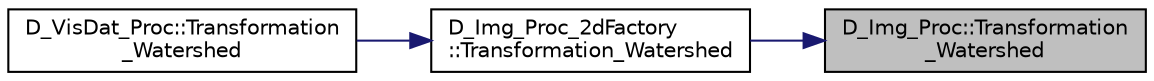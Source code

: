 digraph "D_Img_Proc::Transformation_Watershed"
{
 // LATEX_PDF_SIZE
  edge [fontname="Helvetica",fontsize="10",labelfontname="Helvetica",labelfontsize="10"];
  node [fontname="Helvetica",fontsize="10",shape=record];
  rankdir="RL";
  Node1 [label="D_Img_Proc::Transformation\l_Watershed",height=0.2,width=0.4,color="black", fillcolor="grey75", style="filled", fontcolor="black",tooltip=" "];
  Node1 -> Node2 [dir="back",color="midnightblue",fontsize="10",style="solid",fontname="Helvetica"];
  Node2 [label="D_Img_Proc_2dFactory\l::Transformation_Watershed",height=0.2,width=0.4,color="black", fillcolor="white", style="filled",URL="$class_d___img___proc__2d_factory.html#af70d14d8855969e445a73d3434b9251e",tooltip=" "];
  Node2 -> Node3 [dir="back",color="midnightblue",fontsize="10",style="solid",fontname="Helvetica"];
  Node3 [label="D_VisDat_Proc::Transformation\l_Watershed",height=0.2,width=0.4,color="black", fillcolor="white", style="filled",URL="$class_d___vis_dat___proc.html#a2f5ad7b328e6159b8cbcdb19c38b8824",tooltip=" "];
}
